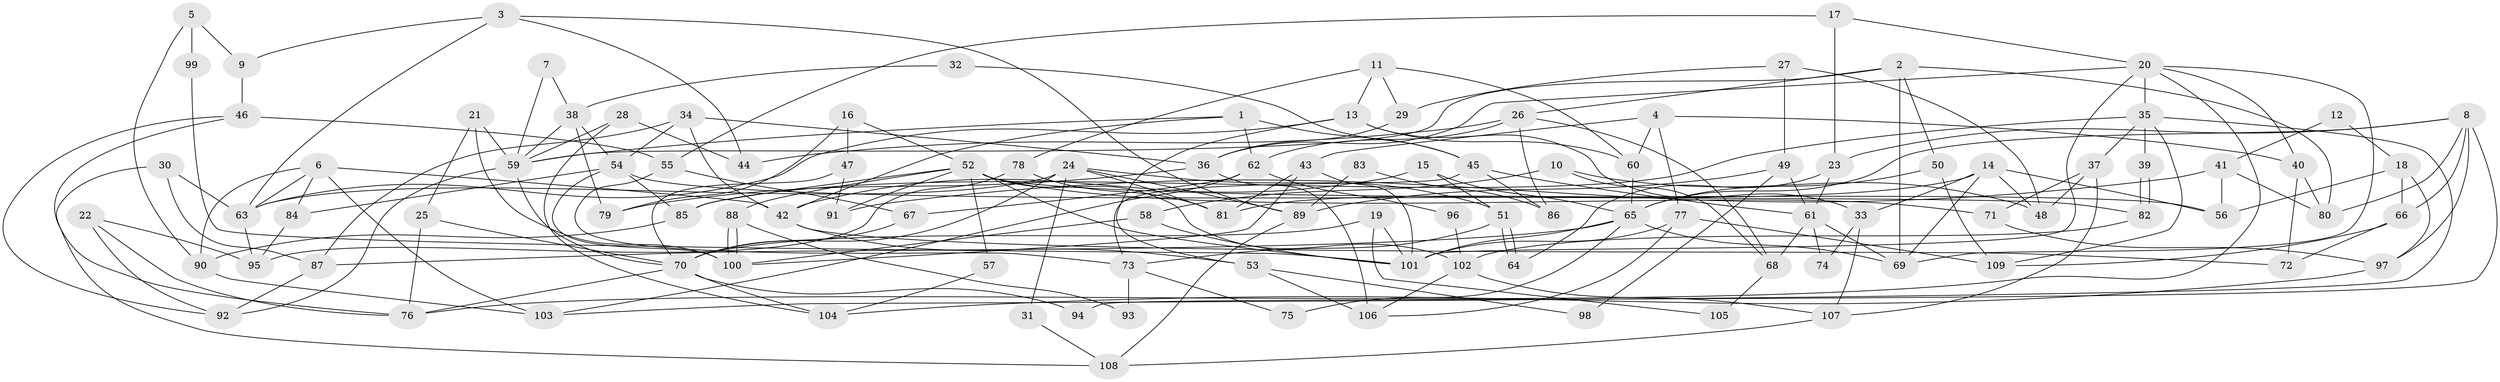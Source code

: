 // coarse degree distribution, {4: 0.24242424242424243, 3: 0.15151515151515152, 7: 0.07575757575757576, 5: 0.2727272727272727, 2: 0.030303030303030304, 6: 0.13636363636363635, 11: 0.015151515151515152, 10: 0.015151515151515152, 8: 0.030303030303030304, 9: 0.030303030303030304}
// Generated by graph-tools (version 1.1) at 2025/37/03/04/25 23:37:08]
// undirected, 109 vertices, 218 edges
graph export_dot {
  node [color=gray90,style=filled];
  1;
  2;
  3;
  4;
  5;
  6;
  7;
  8;
  9;
  10;
  11;
  12;
  13;
  14;
  15;
  16;
  17;
  18;
  19;
  20;
  21;
  22;
  23;
  24;
  25;
  26;
  27;
  28;
  29;
  30;
  31;
  32;
  33;
  34;
  35;
  36;
  37;
  38;
  39;
  40;
  41;
  42;
  43;
  44;
  45;
  46;
  47;
  48;
  49;
  50;
  51;
  52;
  53;
  54;
  55;
  56;
  57;
  58;
  59;
  60;
  61;
  62;
  63;
  64;
  65;
  66;
  67;
  68;
  69;
  70;
  71;
  72;
  73;
  74;
  75;
  76;
  77;
  78;
  79;
  80;
  81;
  82;
  83;
  84;
  85;
  86;
  87;
  88;
  89;
  90;
  91;
  92;
  93;
  94;
  95;
  96;
  97;
  98;
  99;
  100;
  101;
  102;
  103;
  104;
  105;
  106;
  107;
  108;
  109;
  1 -- 42;
  1 -- 59;
  1 -- 45;
  1 -- 62;
  2 -- 59;
  2 -- 80;
  2 -- 26;
  2 -- 50;
  2 -- 69;
  3 -- 89;
  3 -- 63;
  3 -- 9;
  3 -- 44;
  4 -- 77;
  4 -- 40;
  4 -- 43;
  4 -- 60;
  5 -- 9;
  5 -- 90;
  5 -- 99;
  6 -- 63;
  6 -- 90;
  6 -- 42;
  6 -- 84;
  6 -- 103;
  7 -- 38;
  7 -- 59;
  8 -- 66;
  8 -- 65;
  8 -- 23;
  8 -- 80;
  8 -- 94;
  8 -- 97;
  9 -- 46;
  10 -- 48;
  10 -- 58;
  10 -- 68;
  11 -- 78;
  11 -- 13;
  11 -- 29;
  11 -- 60;
  12 -- 18;
  12 -- 41;
  13 -- 63;
  13 -- 60;
  13 -- 33;
  13 -- 53;
  14 -- 81;
  14 -- 69;
  14 -- 33;
  14 -- 48;
  14 -- 56;
  15 -- 51;
  15 -- 65;
  15 -- 42;
  16 -- 79;
  16 -- 52;
  16 -- 47;
  17 -- 55;
  17 -- 20;
  17 -- 23;
  18 -- 97;
  18 -- 56;
  18 -- 66;
  19 -- 70;
  19 -- 101;
  19 -- 105;
  20 -- 69;
  20 -- 36;
  20 -- 35;
  20 -- 40;
  20 -- 76;
  20 -- 101;
  21 -- 25;
  21 -- 100;
  21 -- 59;
  22 -- 76;
  22 -- 92;
  22 -- 95;
  23 -- 61;
  23 -- 64;
  24 -- 89;
  24 -- 70;
  24 -- 31;
  24 -- 51;
  24 -- 63;
  24 -- 81;
  25 -- 76;
  25 -- 70;
  26 -- 68;
  26 -- 44;
  26 -- 62;
  26 -- 86;
  27 -- 48;
  27 -- 29;
  27 -- 49;
  28 -- 59;
  28 -- 44;
  28 -- 104;
  29 -- 36;
  30 -- 87;
  30 -- 63;
  30 -- 108;
  31 -- 108;
  32 -- 38;
  32 -- 45;
  33 -- 74;
  33 -- 107;
  34 -- 54;
  34 -- 42;
  34 -- 36;
  34 -- 87;
  35 -- 103;
  35 -- 37;
  35 -- 39;
  35 -- 85;
  35 -- 109;
  36 -- 106;
  36 -- 79;
  37 -- 71;
  37 -- 48;
  37 -- 107;
  38 -- 54;
  38 -- 59;
  38 -- 79;
  39 -- 82;
  39 -- 82;
  40 -- 72;
  40 -- 80;
  41 -- 80;
  41 -- 56;
  41 -- 91;
  42 -- 53;
  42 -- 72;
  43 -- 101;
  43 -- 81;
  43 -- 100;
  45 -- 61;
  45 -- 73;
  45 -- 86;
  46 -- 76;
  46 -- 92;
  46 -- 55;
  47 -- 91;
  47 -- 70;
  49 -- 61;
  49 -- 89;
  49 -- 98;
  50 -- 65;
  50 -- 109;
  51 -- 64;
  51 -- 64;
  51 -- 73;
  52 -- 101;
  52 -- 102;
  52 -- 57;
  52 -- 71;
  52 -- 82;
  52 -- 85;
  52 -- 88;
  52 -- 91;
  53 -- 98;
  53 -- 106;
  54 -- 100;
  54 -- 85;
  54 -- 56;
  54 -- 84;
  55 -- 73;
  55 -- 67;
  57 -- 104;
  58 -- 100;
  58 -- 101;
  59 -- 70;
  59 -- 92;
  60 -- 65;
  61 -- 69;
  61 -- 68;
  61 -- 74;
  62 -- 67;
  62 -- 96;
  62 -- 103;
  63 -- 95;
  65 -- 101;
  65 -- 69;
  65 -- 75;
  65 -- 87;
  66 -- 109;
  66 -- 72;
  67 -- 70;
  68 -- 105;
  70 -- 76;
  70 -- 94;
  70 -- 104;
  71 -- 97;
  73 -- 75;
  73 -- 93;
  77 -- 109;
  77 -- 106;
  77 -- 101;
  78 -- 81;
  78 -- 95;
  82 -- 102;
  83 -- 86;
  83 -- 89;
  84 -- 95;
  85 -- 90;
  87 -- 92;
  88 -- 100;
  88 -- 100;
  88 -- 93;
  89 -- 108;
  90 -- 103;
  96 -- 102;
  97 -- 104;
  99 -- 101;
  102 -- 107;
  102 -- 106;
  107 -- 108;
}

